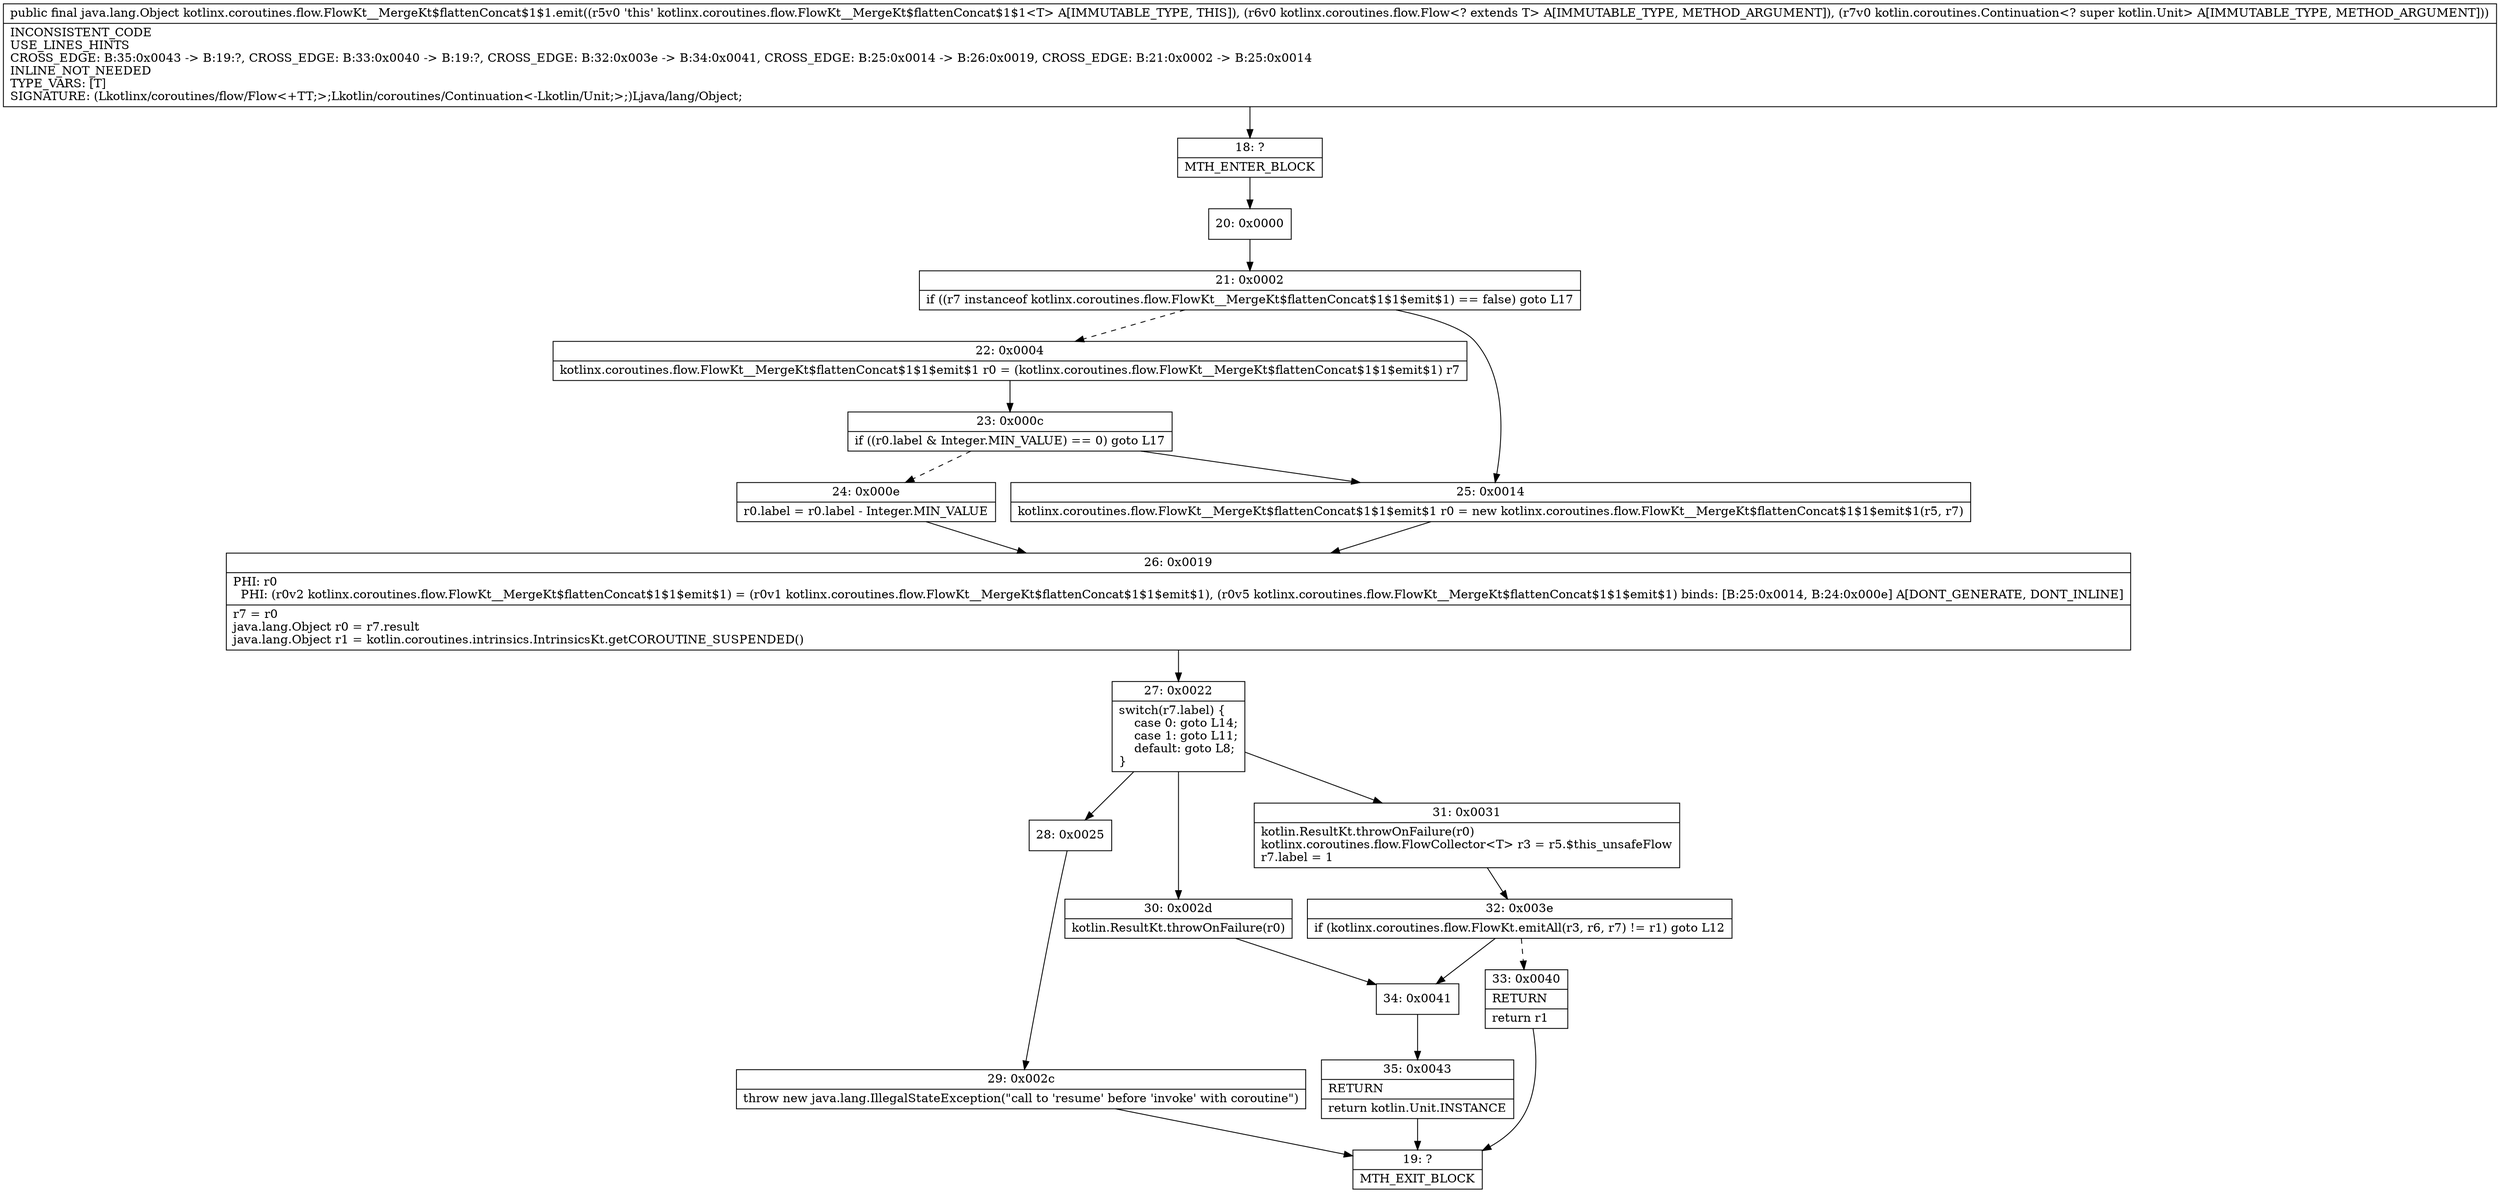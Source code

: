 digraph "CFG forkotlinx.coroutines.flow.FlowKt__MergeKt$flattenConcat$1$1.emit(Lkotlinx\/coroutines\/flow\/Flow;Lkotlin\/coroutines\/Continuation;)Ljava\/lang\/Object;" {
Node_18 [shape=record,label="{18\:\ ?|MTH_ENTER_BLOCK\l}"];
Node_20 [shape=record,label="{20\:\ 0x0000}"];
Node_21 [shape=record,label="{21\:\ 0x0002|if ((r7 instanceof kotlinx.coroutines.flow.FlowKt__MergeKt$flattenConcat$1$1$emit$1) == false) goto L17\l}"];
Node_22 [shape=record,label="{22\:\ 0x0004|kotlinx.coroutines.flow.FlowKt__MergeKt$flattenConcat$1$1$emit$1 r0 = (kotlinx.coroutines.flow.FlowKt__MergeKt$flattenConcat$1$1$emit$1) r7\l}"];
Node_23 [shape=record,label="{23\:\ 0x000c|if ((r0.label & Integer.MIN_VALUE) == 0) goto L17\l}"];
Node_24 [shape=record,label="{24\:\ 0x000e|r0.label = r0.label \- Integer.MIN_VALUE\l}"];
Node_26 [shape=record,label="{26\:\ 0x0019|PHI: r0 \l  PHI: (r0v2 kotlinx.coroutines.flow.FlowKt__MergeKt$flattenConcat$1$1$emit$1) = (r0v1 kotlinx.coroutines.flow.FlowKt__MergeKt$flattenConcat$1$1$emit$1), (r0v5 kotlinx.coroutines.flow.FlowKt__MergeKt$flattenConcat$1$1$emit$1) binds: [B:25:0x0014, B:24:0x000e] A[DONT_GENERATE, DONT_INLINE]\l|r7 = r0\ljava.lang.Object r0 = r7.result\ljava.lang.Object r1 = kotlin.coroutines.intrinsics.IntrinsicsKt.getCOROUTINE_SUSPENDED()\l}"];
Node_27 [shape=record,label="{27\:\ 0x0022|switch(r7.label) \{\l    case 0: goto L14;\l    case 1: goto L11;\l    default: goto L8;\l\}\l}"];
Node_28 [shape=record,label="{28\:\ 0x0025}"];
Node_29 [shape=record,label="{29\:\ 0x002c|throw new java.lang.IllegalStateException(\"call to 'resume' before 'invoke' with coroutine\")\l}"];
Node_19 [shape=record,label="{19\:\ ?|MTH_EXIT_BLOCK\l}"];
Node_30 [shape=record,label="{30\:\ 0x002d|kotlin.ResultKt.throwOnFailure(r0)\l}"];
Node_34 [shape=record,label="{34\:\ 0x0041}"];
Node_35 [shape=record,label="{35\:\ 0x0043|RETURN\l|return kotlin.Unit.INSTANCE\l}"];
Node_31 [shape=record,label="{31\:\ 0x0031|kotlin.ResultKt.throwOnFailure(r0)\lkotlinx.coroutines.flow.FlowCollector\<T\> r3 = r5.$this_unsafeFlow\lr7.label = 1\l}"];
Node_32 [shape=record,label="{32\:\ 0x003e|if (kotlinx.coroutines.flow.FlowKt.emitAll(r3, r6, r7) != r1) goto L12\l}"];
Node_33 [shape=record,label="{33\:\ 0x0040|RETURN\l|return r1\l}"];
Node_25 [shape=record,label="{25\:\ 0x0014|kotlinx.coroutines.flow.FlowKt__MergeKt$flattenConcat$1$1$emit$1 r0 = new kotlinx.coroutines.flow.FlowKt__MergeKt$flattenConcat$1$1$emit$1(r5, r7)\l}"];
MethodNode[shape=record,label="{public final java.lang.Object kotlinx.coroutines.flow.FlowKt__MergeKt$flattenConcat$1$1.emit((r5v0 'this' kotlinx.coroutines.flow.FlowKt__MergeKt$flattenConcat$1$1\<T\> A[IMMUTABLE_TYPE, THIS]), (r6v0 kotlinx.coroutines.flow.Flow\<? extends T\> A[IMMUTABLE_TYPE, METHOD_ARGUMENT]), (r7v0 kotlin.coroutines.Continuation\<? super kotlin.Unit\> A[IMMUTABLE_TYPE, METHOD_ARGUMENT]))  | INCONSISTENT_CODE\lUSE_LINES_HINTS\lCROSS_EDGE: B:35:0x0043 \-\> B:19:?, CROSS_EDGE: B:33:0x0040 \-\> B:19:?, CROSS_EDGE: B:32:0x003e \-\> B:34:0x0041, CROSS_EDGE: B:25:0x0014 \-\> B:26:0x0019, CROSS_EDGE: B:21:0x0002 \-\> B:25:0x0014\lINLINE_NOT_NEEDED\lTYPE_VARS: [T]\lSIGNATURE: (Lkotlinx\/coroutines\/flow\/Flow\<+TT;\>;Lkotlin\/coroutines\/Continuation\<\-Lkotlin\/Unit;\>;)Ljava\/lang\/Object;\l}"];
MethodNode -> Node_18;Node_18 -> Node_20;
Node_20 -> Node_21;
Node_21 -> Node_22[style=dashed];
Node_21 -> Node_25;
Node_22 -> Node_23;
Node_23 -> Node_24[style=dashed];
Node_23 -> Node_25;
Node_24 -> Node_26;
Node_26 -> Node_27;
Node_27 -> Node_28;
Node_27 -> Node_30;
Node_27 -> Node_31;
Node_28 -> Node_29;
Node_29 -> Node_19;
Node_30 -> Node_34;
Node_34 -> Node_35;
Node_35 -> Node_19;
Node_31 -> Node_32;
Node_32 -> Node_33[style=dashed];
Node_32 -> Node_34;
Node_33 -> Node_19;
Node_25 -> Node_26;
}

